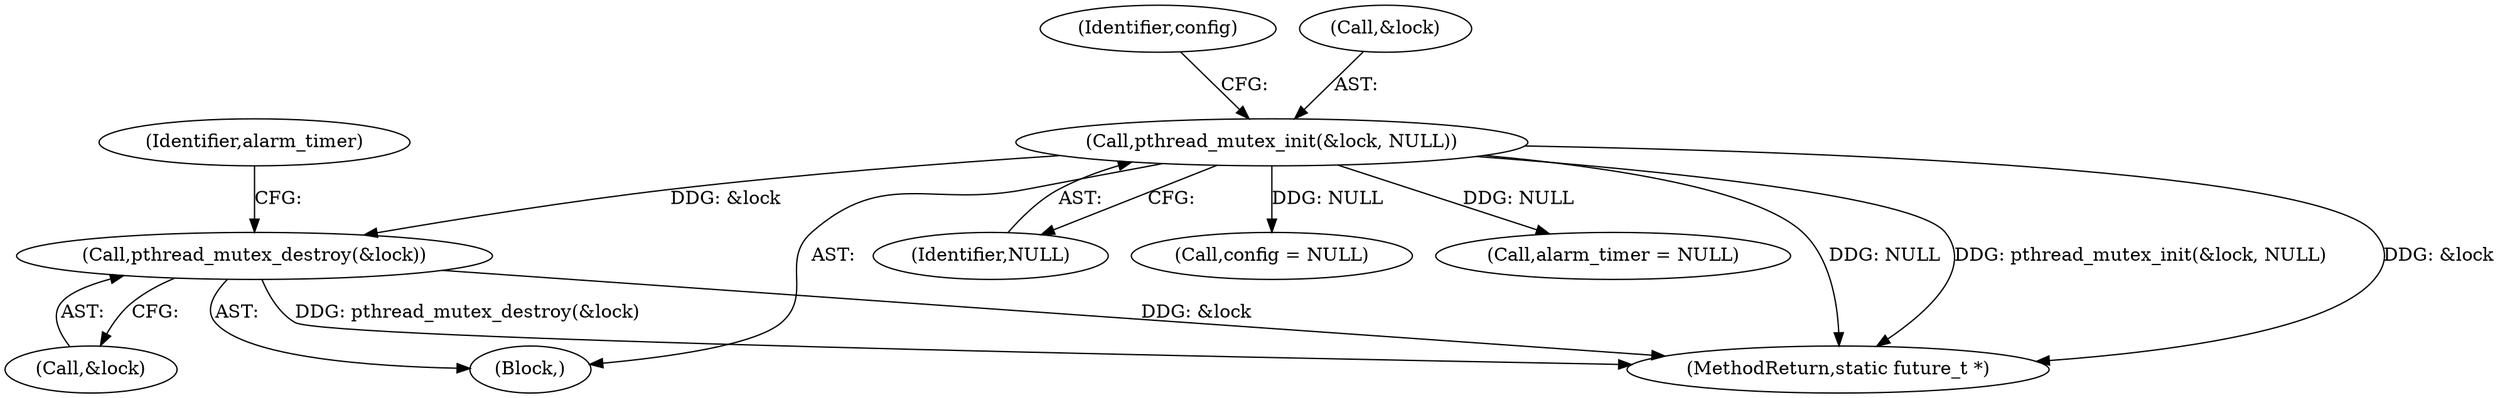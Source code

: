 digraph "0_Android_37c88107679d36c419572732b4af6e18bb2f7dce_1@API" {
"1000173" [label="(Call,pthread_mutex_destroy(&lock))"];
"1000104" [label="(Call,pthread_mutex_init(&lock, NULL))"];
"1000109" [label="(Identifier,config)"];
"1000177" [label="(Identifier,alarm_timer)"];
"1000107" [label="(Identifier,NULL)"];
"1000173" [label="(Call,pthread_mutex_destroy(&lock))"];
"1000105" [label="(Call,&lock)"];
"1000185" [label="(MethodReturn,static future_t *)"];
"1000104" [label="(Call,pthread_mutex_init(&lock, NULL))"];
"1000179" [label="(Call,config = NULL)"];
"1000103" [label="(Block,)"];
"1000176" [label="(Call,alarm_timer = NULL)"];
"1000174" [label="(Call,&lock)"];
"1000173" -> "1000103"  [label="AST: "];
"1000173" -> "1000174"  [label="CFG: "];
"1000174" -> "1000173"  [label="AST: "];
"1000177" -> "1000173"  [label="CFG: "];
"1000173" -> "1000185"  [label="DDG: pthread_mutex_destroy(&lock)"];
"1000173" -> "1000185"  [label="DDG: &lock"];
"1000104" -> "1000173"  [label="DDG: &lock"];
"1000104" -> "1000103"  [label="AST: "];
"1000104" -> "1000107"  [label="CFG: "];
"1000105" -> "1000104"  [label="AST: "];
"1000107" -> "1000104"  [label="AST: "];
"1000109" -> "1000104"  [label="CFG: "];
"1000104" -> "1000185"  [label="DDG: &lock"];
"1000104" -> "1000185"  [label="DDG: NULL"];
"1000104" -> "1000185"  [label="DDG: pthread_mutex_init(&lock, NULL)"];
"1000104" -> "1000176"  [label="DDG: NULL"];
"1000104" -> "1000179"  [label="DDG: NULL"];
}
